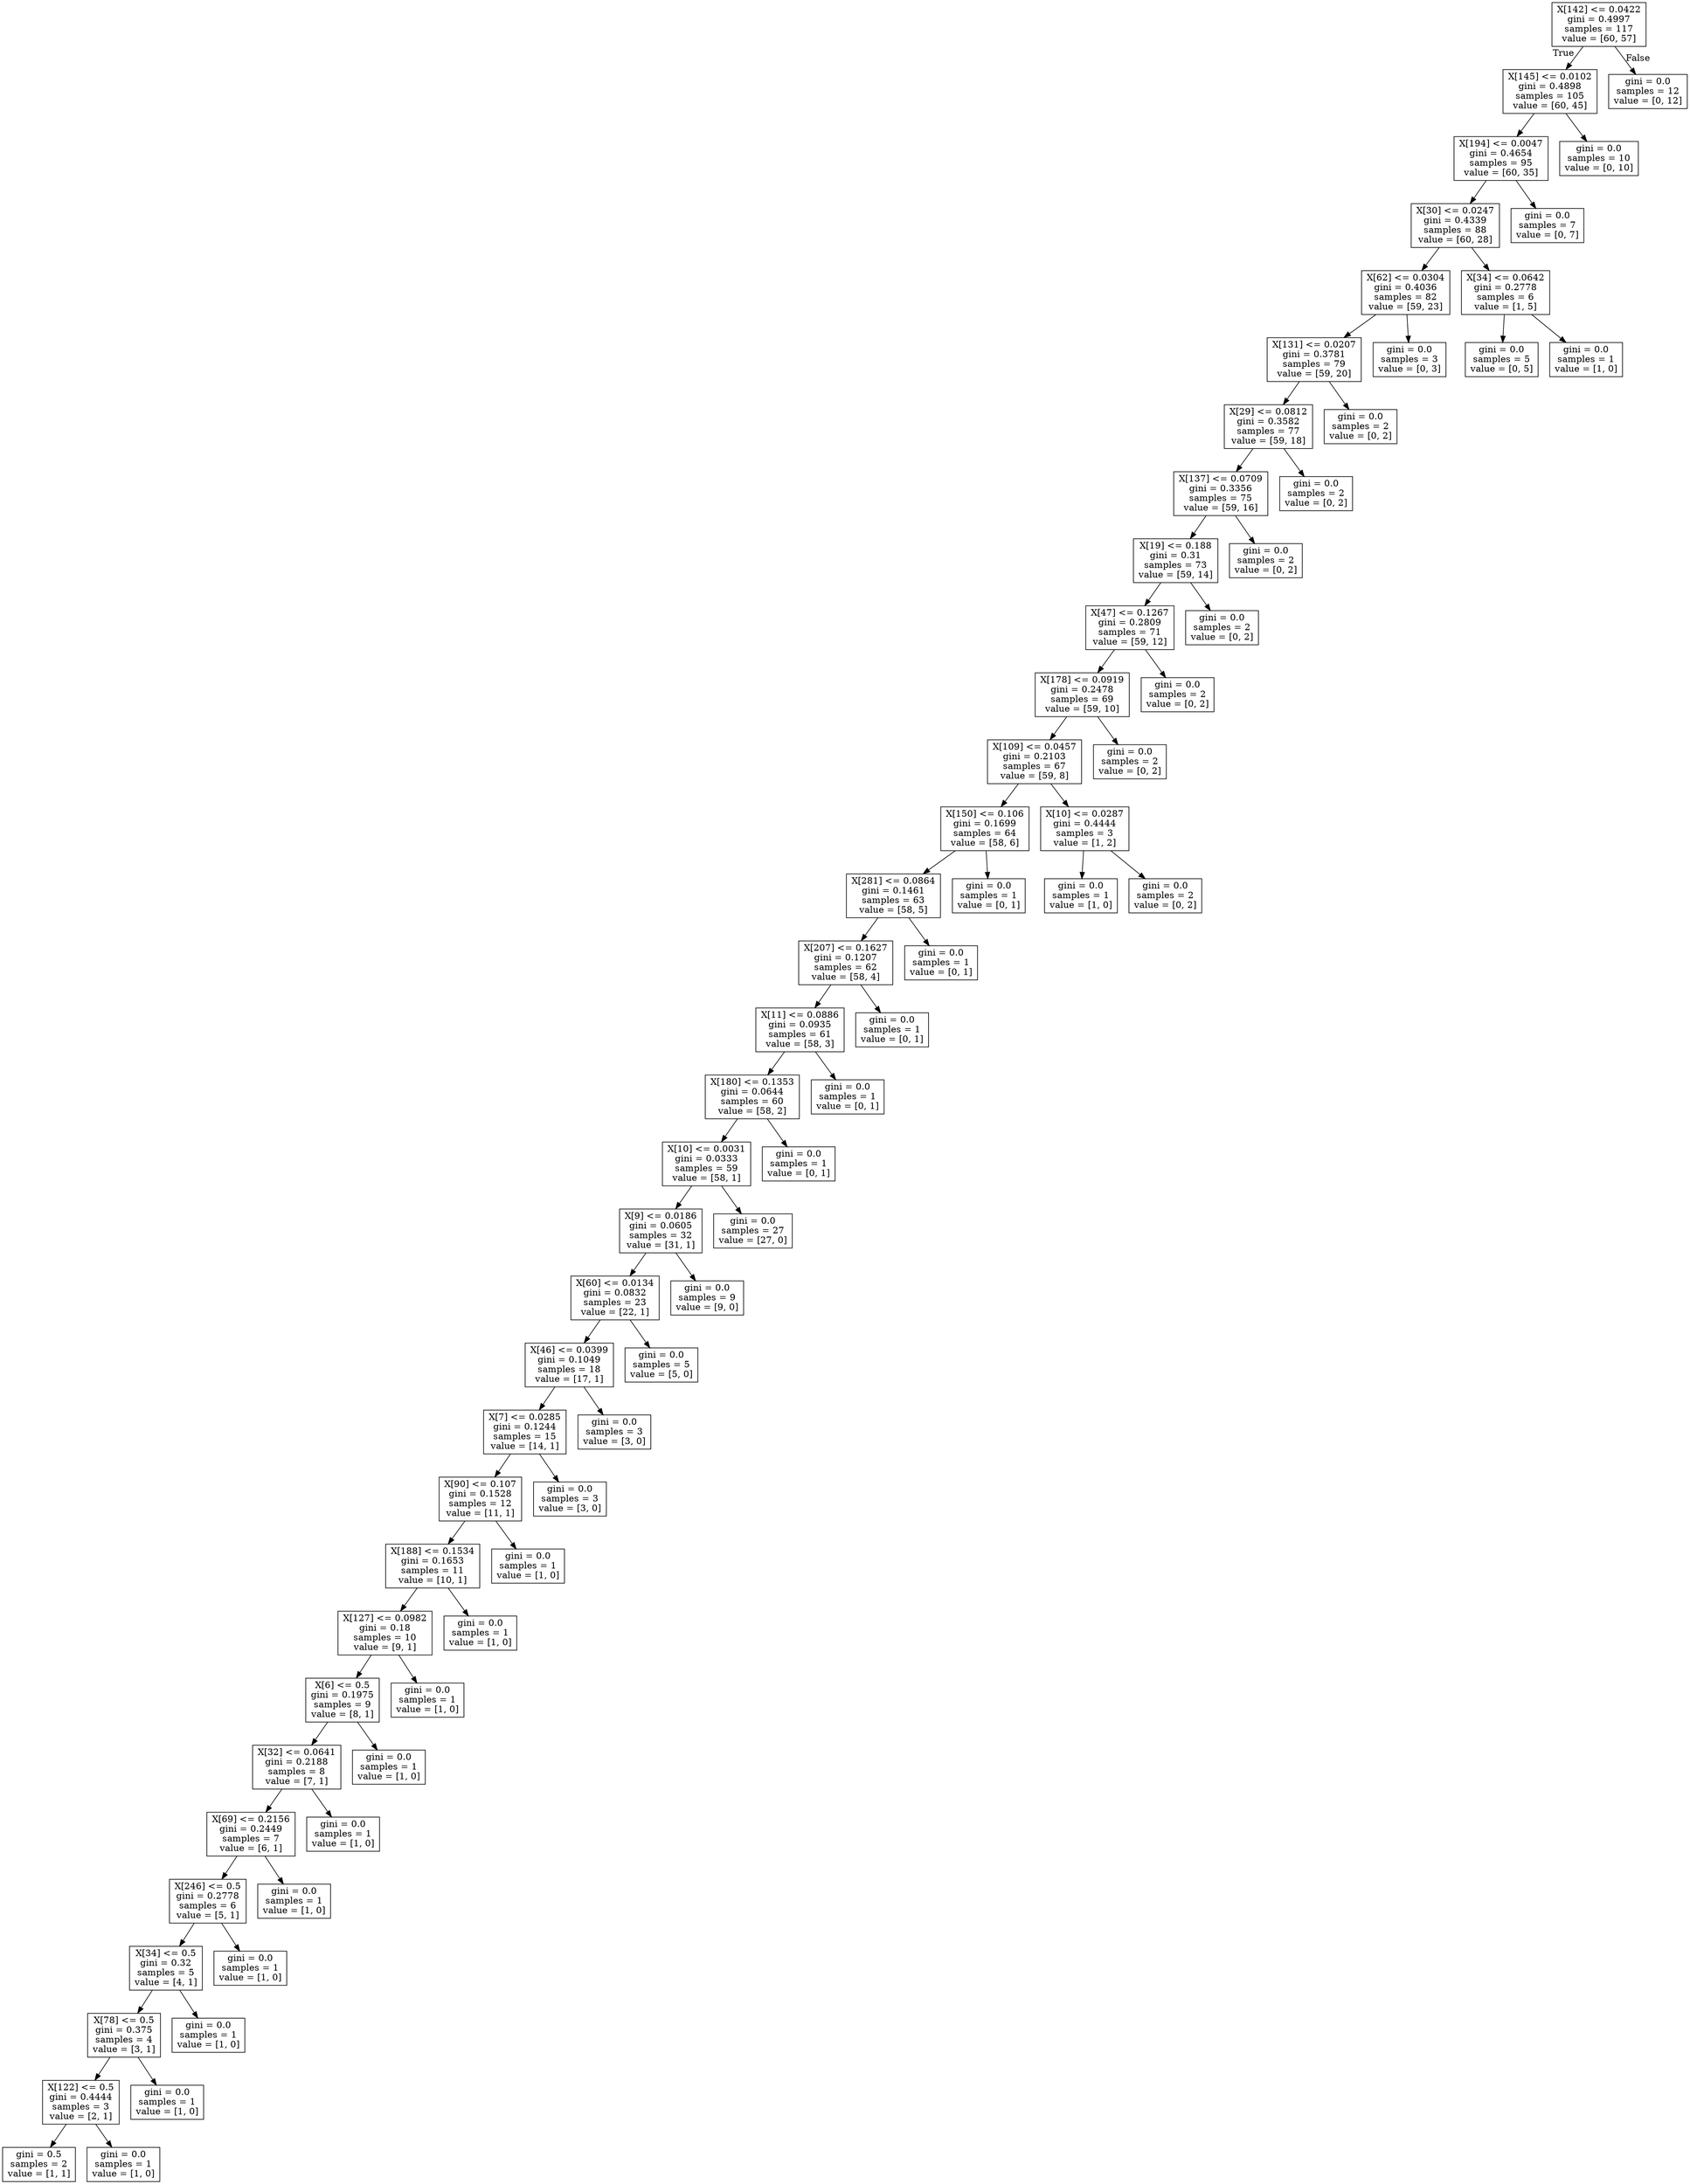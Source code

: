 digraph Tree {
node [shape=box] ;
0 [label="X[142] <= 0.0422\ngini = 0.4997\nsamples = 117\nvalue = [60, 57]"] ;
1 [label="X[145] <= 0.0102\ngini = 0.4898\nsamples = 105\nvalue = [60, 45]"] ;
0 -> 1 [labeldistance=2.5, labelangle=45, headlabel="True"] ;
2 [label="X[194] <= 0.0047\ngini = 0.4654\nsamples = 95\nvalue = [60, 35]"] ;
1 -> 2 ;
3 [label="X[30] <= 0.0247\ngini = 0.4339\nsamples = 88\nvalue = [60, 28]"] ;
2 -> 3 ;
4 [label="X[62] <= 0.0304\ngini = 0.4036\nsamples = 82\nvalue = [59, 23]"] ;
3 -> 4 ;
5 [label="X[131] <= 0.0207\ngini = 0.3781\nsamples = 79\nvalue = [59, 20]"] ;
4 -> 5 ;
6 [label="X[29] <= 0.0812\ngini = 0.3582\nsamples = 77\nvalue = [59, 18]"] ;
5 -> 6 ;
7 [label="X[137] <= 0.0709\ngini = 0.3356\nsamples = 75\nvalue = [59, 16]"] ;
6 -> 7 ;
8 [label="X[19] <= 0.188\ngini = 0.31\nsamples = 73\nvalue = [59, 14]"] ;
7 -> 8 ;
9 [label="X[47] <= 0.1267\ngini = 0.2809\nsamples = 71\nvalue = [59, 12]"] ;
8 -> 9 ;
10 [label="X[178] <= 0.0919\ngini = 0.2478\nsamples = 69\nvalue = [59, 10]"] ;
9 -> 10 ;
11 [label="X[109] <= 0.0457\ngini = 0.2103\nsamples = 67\nvalue = [59, 8]"] ;
10 -> 11 ;
12 [label="X[150] <= 0.106\ngini = 0.1699\nsamples = 64\nvalue = [58, 6]"] ;
11 -> 12 ;
13 [label="X[281] <= 0.0864\ngini = 0.1461\nsamples = 63\nvalue = [58, 5]"] ;
12 -> 13 ;
14 [label="X[207] <= 0.1627\ngini = 0.1207\nsamples = 62\nvalue = [58, 4]"] ;
13 -> 14 ;
15 [label="X[11] <= 0.0886\ngini = 0.0935\nsamples = 61\nvalue = [58, 3]"] ;
14 -> 15 ;
16 [label="X[180] <= 0.1353\ngini = 0.0644\nsamples = 60\nvalue = [58, 2]"] ;
15 -> 16 ;
17 [label="X[10] <= 0.0031\ngini = 0.0333\nsamples = 59\nvalue = [58, 1]"] ;
16 -> 17 ;
18 [label="X[9] <= 0.0186\ngini = 0.0605\nsamples = 32\nvalue = [31, 1]"] ;
17 -> 18 ;
19 [label="X[60] <= 0.0134\ngini = 0.0832\nsamples = 23\nvalue = [22, 1]"] ;
18 -> 19 ;
20 [label="X[46] <= 0.0399\ngini = 0.1049\nsamples = 18\nvalue = [17, 1]"] ;
19 -> 20 ;
21 [label="X[7] <= 0.0285\ngini = 0.1244\nsamples = 15\nvalue = [14, 1]"] ;
20 -> 21 ;
22 [label="X[90] <= 0.107\ngini = 0.1528\nsamples = 12\nvalue = [11, 1]"] ;
21 -> 22 ;
23 [label="X[188] <= 0.1534\ngini = 0.1653\nsamples = 11\nvalue = [10, 1]"] ;
22 -> 23 ;
24 [label="X[127] <= 0.0982\ngini = 0.18\nsamples = 10\nvalue = [9, 1]"] ;
23 -> 24 ;
25 [label="X[6] <= 0.5\ngini = 0.1975\nsamples = 9\nvalue = [8, 1]"] ;
24 -> 25 ;
26 [label="X[32] <= 0.0641\ngini = 0.2188\nsamples = 8\nvalue = [7, 1]"] ;
25 -> 26 ;
27 [label="X[69] <= 0.2156\ngini = 0.2449\nsamples = 7\nvalue = [6, 1]"] ;
26 -> 27 ;
28 [label="X[246] <= 0.5\ngini = 0.2778\nsamples = 6\nvalue = [5, 1]"] ;
27 -> 28 ;
29 [label="X[34] <= 0.5\ngini = 0.32\nsamples = 5\nvalue = [4, 1]"] ;
28 -> 29 ;
30 [label="X[78] <= 0.5\ngini = 0.375\nsamples = 4\nvalue = [3, 1]"] ;
29 -> 30 ;
31 [label="X[122] <= 0.5\ngini = 0.4444\nsamples = 3\nvalue = [2, 1]"] ;
30 -> 31 ;
32 [label="gini = 0.5\nsamples = 2\nvalue = [1, 1]"] ;
31 -> 32 ;
33 [label="gini = 0.0\nsamples = 1\nvalue = [1, 0]"] ;
31 -> 33 ;
34 [label="gini = 0.0\nsamples = 1\nvalue = [1, 0]"] ;
30 -> 34 ;
35 [label="gini = 0.0\nsamples = 1\nvalue = [1, 0]"] ;
29 -> 35 ;
36 [label="gini = 0.0\nsamples = 1\nvalue = [1, 0]"] ;
28 -> 36 ;
37 [label="gini = 0.0\nsamples = 1\nvalue = [1, 0]"] ;
27 -> 37 ;
38 [label="gini = 0.0\nsamples = 1\nvalue = [1, 0]"] ;
26 -> 38 ;
39 [label="gini = 0.0\nsamples = 1\nvalue = [1, 0]"] ;
25 -> 39 ;
40 [label="gini = 0.0\nsamples = 1\nvalue = [1, 0]"] ;
24 -> 40 ;
41 [label="gini = 0.0\nsamples = 1\nvalue = [1, 0]"] ;
23 -> 41 ;
42 [label="gini = 0.0\nsamples = 1\nvalue = [1, 0]"] ;
22 -> 42 ;
43 [label="gini = 0.0\nsamples = 3\nvalue = [3, 0]"] ;
21 -> 43 ;
44 [label="gini = 0.0\nsamples = 3\nvalue = [3, 0]"] ;
20 -> 44 ;
45 [label="gini = 0.0\nsamples = 5\nvalue = [5, 0]"] ;
19 -> 45 ;
46 [label="gini = 0.0\nsamples = 9\nvalue = [9, 0]"] ;
18 -> 46 ;
47 [label="gini = 0.0\nsamples = 27\nvalue = [27, 0]"] ;
17 -> 47 ;
48 [label="gini = 0.0\nsamples = 1\nvalue = [0, 1]"] ;
16 -> 48 ;
49 [label="gini = 0.0\nsamples = 1\nvalue = [0, 1]"] ;
15 -> 49 ;
50 [label="gini = 0.0\nsamples = 1\nvalue = [0, 1]"] ;
14 -> 50 ;
51 [label="gini = 0.0\nsamples = 1\nvalue = [0, 1]"] ;
13 -> 51 ;
52 [label="gini = 0.0\nsamples = 1\nvalue = [0, 1]"] ;
12 -> 52 ;
53 [label="X[10] <= 0.0287\ngini = 0.4444\nsamples = 3\nvalue = [1, 2]"] ;
11 -> 53 ;
54 [label="gini = 0.0\nsamples = 1\nvalue = [1, 0]"] ;
53 -> 54 ;
55 [label="gini = 0.0\nsamples = 2\nvalue = [0, 2]"] ;
53 -> 55 ;
56 [label="gini = 0.0\nsamples = 2\nvalue = [0, 2]"] ;
10 -> 56 ;
57 [label="gini = 0.0\nsamples = 2\nvalue = [0, 2]"] ;
9 -> 57 ;
58 [label="gini = 0.0\nsamples = 2\nvalue = [0, 2]"] ;
8 -> 58 ;
59 [label="gini = 0.0\nsamples = 2\nvalue = [0, 2]"] ;
7 -> 59 ;
60 [label="gini = 0.0\nsamples = 2\nvalue = [0, 2]"] ;
6 -> 60 ;
61 [label="gini = 0.0\nsamples = 2\nvalue = [0, 2]"] ;
5 -> 61 ;
62 [label="gini = 0.0\nsamples = 3\nvalue = [0, 3]"] ;
4 -> 62 ;
63 [label="X[34] <= 0.0642\ngini = 0.2778\nsamples = 6\nvalue = [1, 5]"] ;
3 -> 63 ;
64 [label="gini = 0.0\nsamples = 5\nvalue = [0, 5]"] ;
63 -> 64 ;
65 [label="gini = 0.0\nsamples = 1\nvalue = [1, 0]"] ;
63 -> 65 ;
66 [label="gini = 0.0\nsamples = 7\nvalue = [0, 7]"] ;
2 -> 66 ;
67 [label="gini = 0.0\nsamples = 10\nvalue = [0, 10]"] ;
1 -> 67 ;
68 [label="gini = 0.0\nsamples = 12\nvalue = [0, 12]"] ;
0 -> 68 [labeldistance=2.5, labelangle=-45, headlabel="False"] ;
}